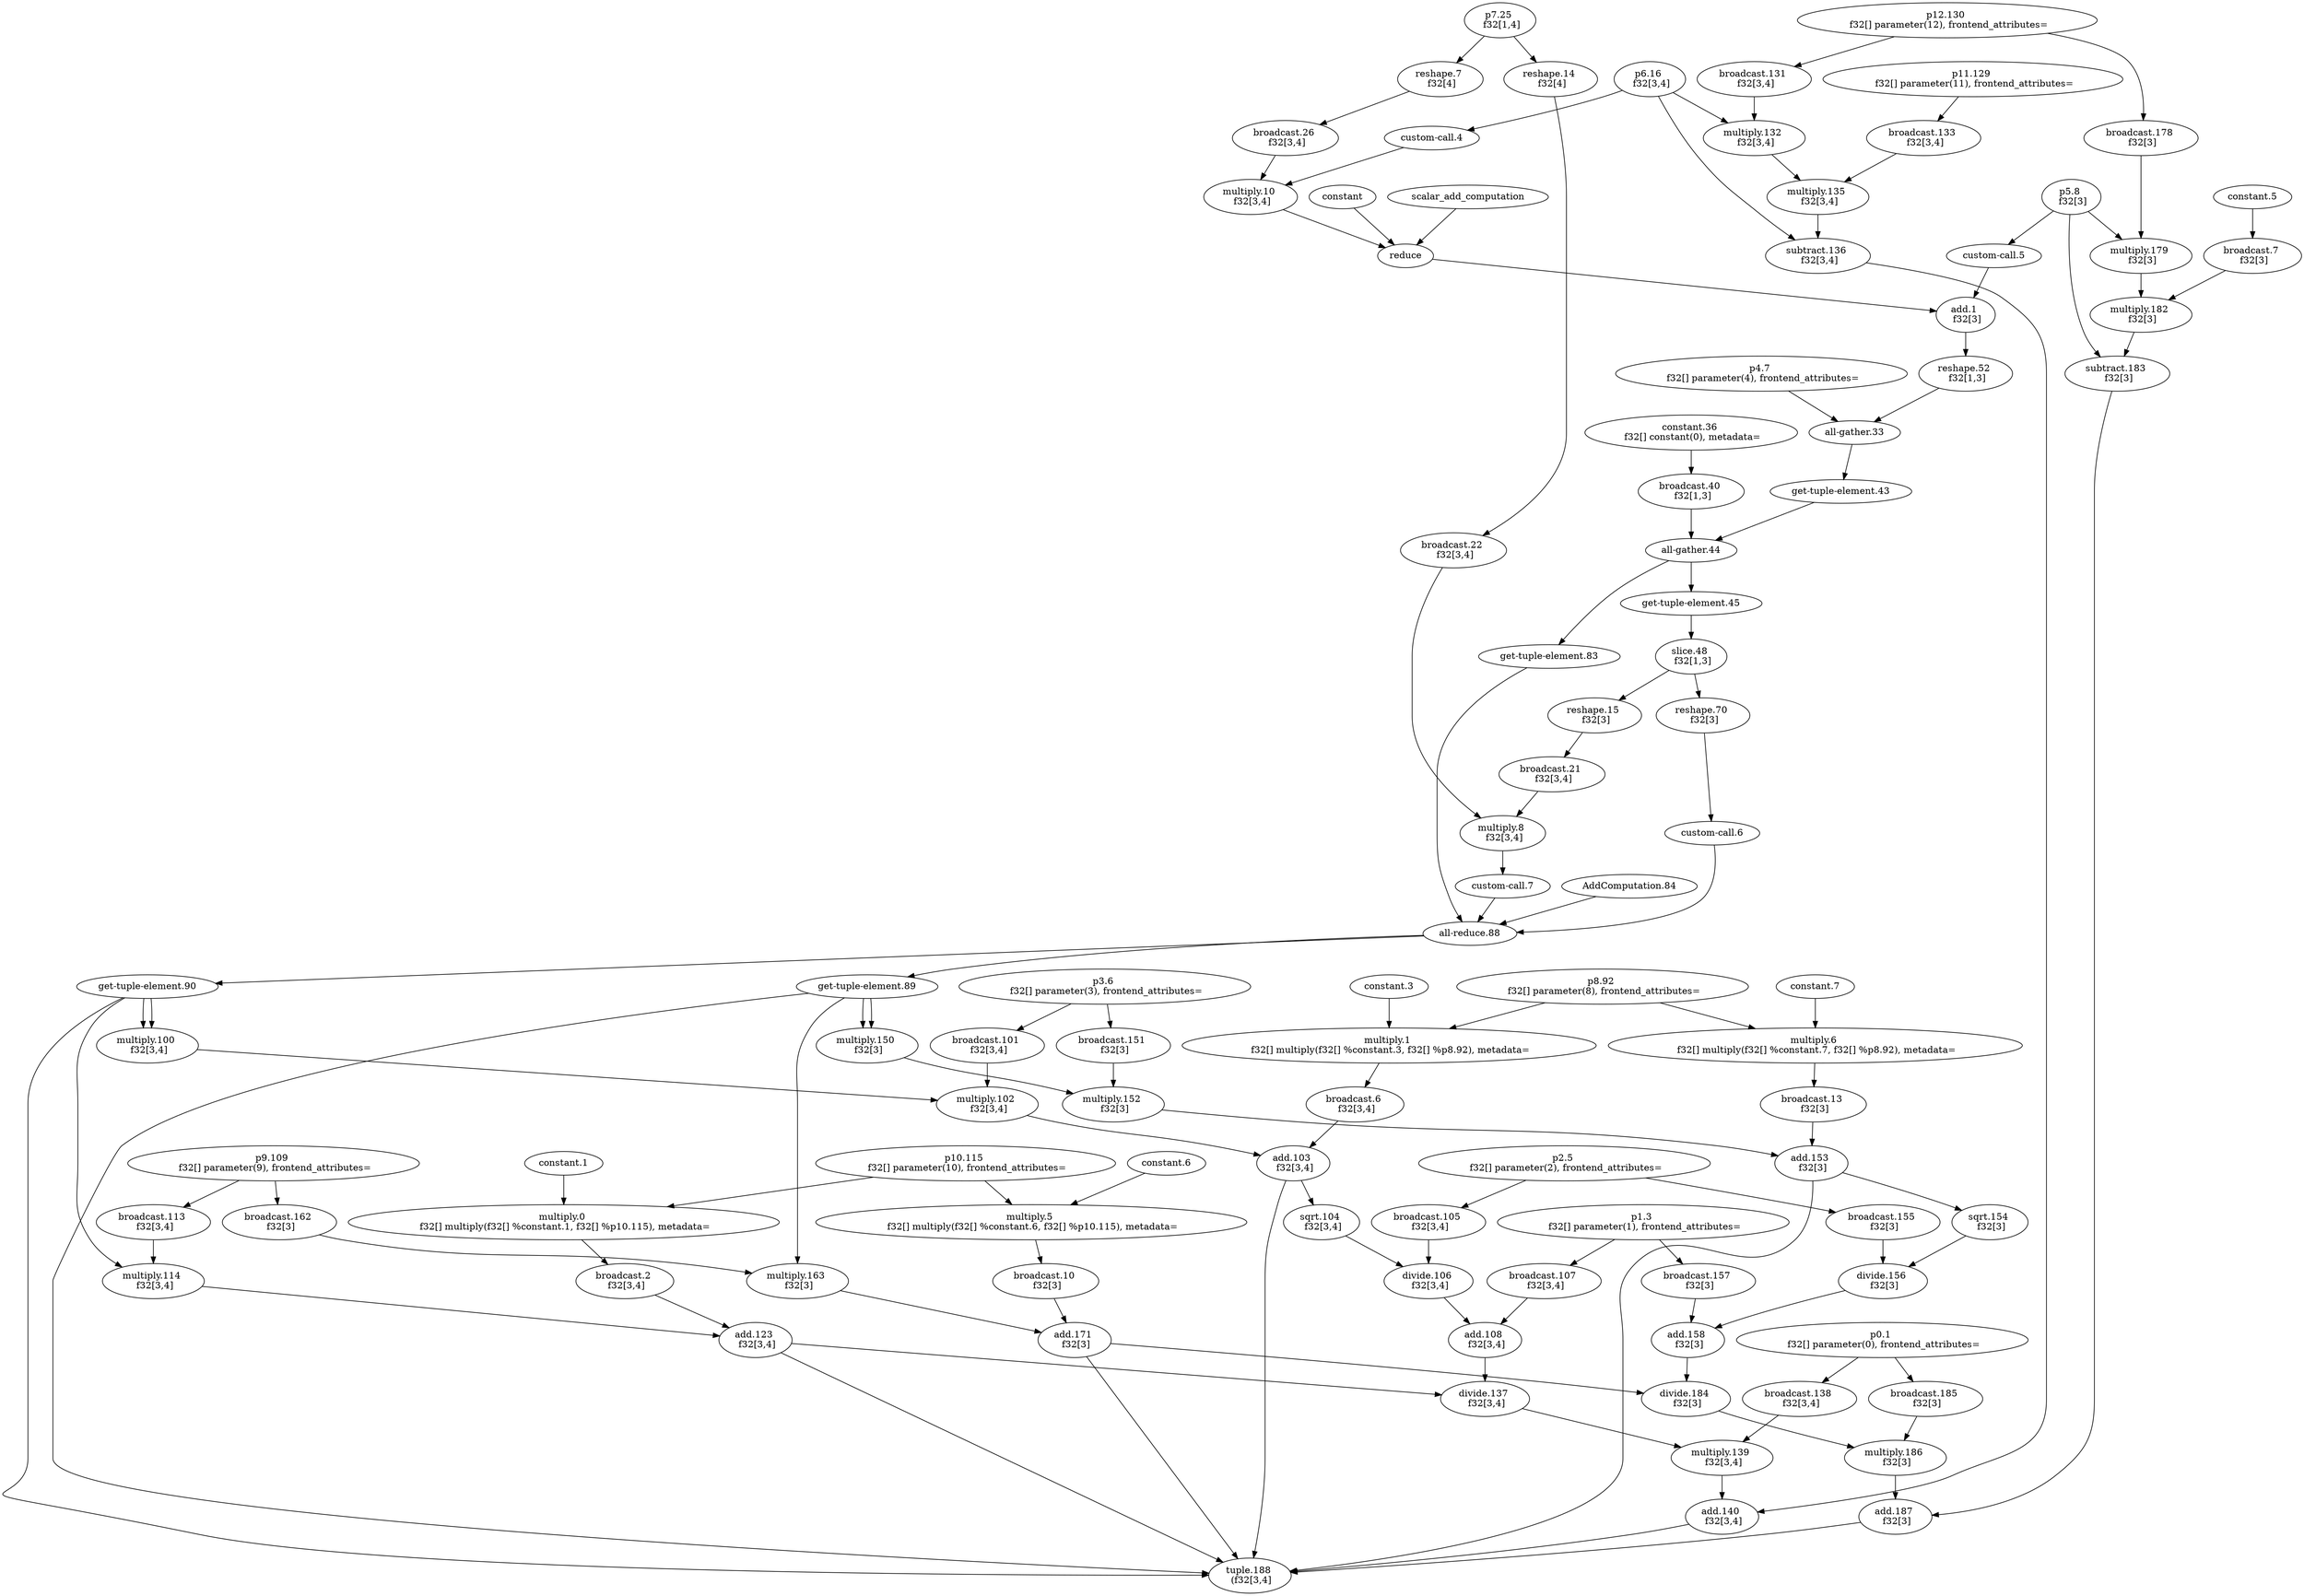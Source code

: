 digraph HloModule {
	"p6.16" [label="p6.16 \n f32[3,4]"];
	"p12.130" [label="p12.130 \n f32[] parameter(12), frontend_attributes="];
	"broadcast.131" [label="broadcast.131 \n f32[3,4]"];
	"multiply.132" [label="multiply.132 \n f32[3,4]"];
	"p11.129" [label="p11.129 \n f32[] parameter(11), frontend_attributes="];
	"broadcast.133" [label="broadcast.133 \n f32[3,4]"];
	"multiply.135" [label="multiply.135 \n f32[3,4]"];
	"subtract.136" [label="subtract.136 \n f32[3,4]"];
	"p10.115" [label="p10.115 \n f32[] parameter(10), frontend_attributes="];
	"multiply.0" [label="multiply.0 \n f32[] multiply(f32[] %constant.1, f32[] %p10.115), metadata="];
	"broadcast.2" [label="broadcast.2 \n f32[3,4]"];
	"constant.36" [label="constant.36 \n f32[] constant(0), metadata="];
	"broadcast.40" [label="broadcast.40 \n f32[1,3]"];
	"p7.25" [label="p7.25 \n f32[1,4]"];
	"reshape.7" [label="reshape.7 \n f32[4]"];
	"broadcast.26" [label="broadcast.26 \n f32[3,4]"];
	"multiply.10" [label="multiply.10 \n f32[3,4]"];
	"p5.8" [label="p5.8 \n f32[3]"];
	"add.1" [label="add.1 \n f32[3]"];
	"reshape.52" [label="reshape.52 \n f32[1,3]"];
	"p4.7" [label="p4.7 \n f32[] parameter(4), frontend_attributes="];
	"slice.48" [label="slice.48 \n f32[1,3]"];
	"reshape.70" [label="reshape.70 \n f32[3]"];
	"reshape.15" [label="reshape.15 \n f32[3]"];
	"broadcast.21" [label="broadcast.21 \n f32[3,4]"];
	"reshape.14" [label="reshape.14 \n f32[4]"];
	"broadcast.22" [label="broadcast.22 \n f32[3,4]"];
	"multiply.8" [label="multiply.8 \n f32[3,4]"];
	"p9.109" [label="p9.109 \n f32[] parameter(9), frontend_attributes="];
	"broadcast.113" [label="broadcast.113 \n f32[3,4]"];
	"multiply.114" [label="multiply.114 \n f32[3,4]"];
	"add.123" [label="add.123 \n f32[3,4]"];
	"p8.92" [label="p8.92 \n f32[] parameter(8), frontend_attributes="];
	"multiply.1" [label="multiply.1 \n f32[] multiply(f32[] %constant.3, f32[] %p8.92), metadata="];
	"broadcast.6" [label="broadcast.6 \n f32[3,4]"];
	"multiply.100" [label="multiply.100 \n f32[3,4]"];
	"p3.6" [label="p3.6 \n f32[] parameter(3), frontend_attributes="];
	"broadcast.101" [label="broadcast.101 \n f32[3,4]"];
	"multiply.102" [label="multiply.102 \n f32[3,4]"];
	"add.103" [label="add.103 \n f32[3,4]"];
	"sqrt.104" [label="sqrt.104 \n f32[3,4]"];
	"p2.5" [label="p2.5 \n f32[] parameter(2), frontend_attributes="];
	"broadcast.105" [label="broadcast.105 \n f32[3,4]"];
	"divide.106" [label="divide.106 \n f32[3,4]"];
	"p1.3" [label="p1.3 \n f32[] parameter(1), frontend_attributes="];
	"broadcast.107" [label="broadcast.107 \n f32[3,4]"];
	"add.108" [label="add.108 \n f32[3,4]"];
	"divide.137" [label="divide.137 \n f32[3,4]"];
	"p0.1" [label="p0.1 \n f32[] parameter(0), frontend_attributes="];
	"broadcast.138" [label="broadcast.138 \n f32[3,4]"];
	"multiply.139" [label="multiply.139 \n f32[3,4]"];
	"add.140" [label="add.140 \n f32[3,4]"];
	"broadcast.178" [label="broadcast.178 \n f32[3]"];
	"multiply.179" [label="multiply.179 \n f32[3]"];
	"broadcast.7" [label="broadcast.7 \n f32[3]"];
	"multiply.182" [label="multiply.182 \n f32[3]"];
	"subtract.183" [label="subtract.183 \n f32[3]"];
	"multiply.5" [label="multiply.5 \n f32[] multiply(f32[] %constant.6, f32[] %p10.115), metadata="];
	"broadcast.10" [label="broadcast.10 \n f32[3]"];
	"broadcast.162" [label="broadcast.162 \n f32[3]"];
	"multiply.163" [label="multiply.163 \n f32[3]"];
	"add.171" [label="add.171 \n f32[3]"];
	"multiply.6" [label="multiply.6 \n f32[] multiply(f32[] %constant.7, f32[] %p8.92), metadata="];
	"broadcast.13" [label="broadcast.13 \n f32[3]"];
	"multiply.150" [label="multiply.150 \n f32[3]"];
	"broadcast.151" [label="broadcast.151 \n f32[3]"];
	"multiply.152" [label="multiply.152 \n f32[3]"];
	"add.153" [label="add.153 \n f32[3]"];
	"sqrt.154" [label="sqrt.154 \n f32[3]"];
	"broadcast.155" [label="broadcast.155 \n f32[3]"];
	"divide.156" [label="divide.156 \n f32[3]"];
	"broadcast.157" [label="broadcast.157 \n f32[3]"];
	"add.158" [label="add.158 \n f32[3]"];
	"divide.184" [label="divide.184 \n f32[3]"];
	"broadcast.185" [label="broadcast.185 \n f32[3]"];
	"multiply.186" [label="multiply.186 \n f32[3]"];
	"add.187" [label="add.187 \n f32[3]"];
	"tuple.188" [label="tuple.188 \n (f32[3,4]"]; 
 	"p12.130" -> "broadcast.131";
	"p6.16" -> "multiply.132";
	"broadcast.131" -> "multiply.132";
	"p11.129" -> "broadcast.133";
	"multiply.132" -> "multiply.135";
	"broadcast.133" -> "multiply.135";
	"p6.16" -> "subtract.136";
	"multiply.135" -> "subtract.136";
	"constant.1" -> "multiply.0";
	"p10.115" -> "multiply.0";
	"multiply.0" -> "broadcast.2";
	"constant.36" -> "broadcast.40";
	"p7.25" -> "reshape.7";
	"reshape.7" -> "broadcast.26";
	"p6.16" -> "custom-call.4";
	"broadcast.26" -> "multiply.10";
	"custom-call.4" -> "multiply.10";
	"multiply.10" -> "reduce";
	"constant" -> "reduce";
	"scalar_add_computation" -> "reduce";
	"p5.8" -> "custom-call.5";
	"reduce" -> "add.1";
	"custom-call.5" -> "add.1";
	"add.1" -> "reshape.52";
	"reshape.52" -> "all-gather.33";
	"p4.7" -> "all-gather.33";
	"all-gather.33" -> "get-tuple-element.43";
	"broadcast.40" -> "all-gather.44";
	"get-tuple-element.43" -> "all-gather.44";
	"all-gather.44" -> "get-tuple-element.45";
	"get-tuple-element.45" -> "slice.48";
	"slice.48" -> "reshape.70";
	"reshape.70" -> "custom-call.6";
	"slice.48" -> "reshape.15";
	"reshape.15" -> "broadcast.21";
	"p7.25" -> "reshape.14";
	"reshape.14" -> "broadcast.22";
	"broadcast.21" -> "multiply.8";
	"broadcast.22" -> "multiply.8";
	"multiply.8" -> "custom-call.7";
	"all-gather.44" -> "get-tuple-element.83";
	"custom-call.6" -> "all-reduce.88";
	"custom-call.7" -> "all-reduce.88";
	"get-tuple-element.83" -> "all-reduce.88";
	"AddComputation.84" -> "all-reduce.88";
	"all-reduce.88" -> "get-tuple-element.90";
	"p9.109" -> "broadcast.113";
	"get-tuple-element.90" -> "multiply.114";
	"broadcast.113" -> "multiply.114";
	"broadcast.2" -> "add.123";
	"multiply.114" -> "add.123";
	"constant.3" -> "multiply.1";
	"p8.92" -> "multiply.1";
	"multiply.1" -> "broadcast.6";
	"get-tuple-element.90" -> "multiply.100";
	"get-tuple-element.90" -> "multiply.100";
	"p3.6" -> "broadcast.101";
	"multiply.100" -> "multiply.102";
	"broadcast.101" -> "multiply.102";
	"broadcast.6" -> "add.103";
	"multiply.102" -> "add.103";
	"add.103" -> "sqrt.104";
	"p2.5" -> "broadcast.105";
	"sqrt.104" -> "divide.106";
	"broadcast.105" -> "divide.106";
	"p1.3" -> "broadcast.107";
	"divide.106" -> "add.108";
	"broadcast.107" -> "add.108";
	"add.123" -> "divide.137";
	"add.108" -> "divide.137";
	"p0.1" -> "broadcast.138";
	"divide.137" -> "multiply.139";
	"broadcast.138" -> "multiply.139";
	"subtract.136" -> "add.140";
	"multiply.139" -> "add.140";
	"p12.130" -> "broadcast.178";
	"p5.8" -> "multiply.179";
	"broadcast.178" -> "multiply.179";
	"constant.5" -> "broadcast.7";
	"multiply.179" -> "multiply.182";
	"broadcast.7" -> "multiply.182";
	"p5.8" -> "subtract.183";
	"multiply.182" -> "subtract.183";
	"constant.6" -> "multiply.5";
	"p10.115" -> "multiply.5";
	"multiply.5" -> "broadcast.10";
	"all-reduce.88" -> "get-tuple-element.89";
	"p9.109" -> "broadcast.162";
	"get-tuple-element.89" -> "multiply.163";
	"broadcast.162" -> "multiply.163";
	"broadcast.10" -> "add.171";
	"multiply.163" -> "add.171";
	"constant.7" -> "multiply.6";
	"p8.92" -> "multiply.6";
	"multiply.6" -> "broadcast.13";
	"get-tuple-element.89" -> "multiply.150";
	"get-tuple-element.89" -> "multiply.150";
	"p3.6" -> "broadcast.151";
	"multiply.150" -> "multiply.152";
	"broadcast.151" -> "multiply.152";
	"broadcast.13" -> "add.153";
	"multiply.152" -> "add.153";
	"add.153" -> "sqrt.154";
	"p2.5" -> "broadcast.155";
	"sqrt.154" -> "divide.156";
	"broadcast.155" -> "divide.156";
	"p1.3" -> "broadcast.157";
	"divide.156" -> "add.158";
	"broadcast.157" -> "add.158";
	"add.171" -> "divide.184";
	"add.158" -> "divide.184";
	"p0.1" -> "broadcast.185";
	"divide.184" -> "multiply.186";
	"broadcast.185" -> "multiply.186";
	"subtract.183" -> "add.187";
	"multiply.186" -> "add.187";
	"add.140" -> "tuple.188";
	"add.187" -> "tuple.188";
	"get-tuple-element.89" -> "tuple.188";
	"get-tuple-element.90" -> "tuple.188";
	"add.123" -> "tuple.188";
	"add.103" -> "tuple.188";
	"add.171" -> "tuple.188";
	"add.153" -> "tuple.188";
}